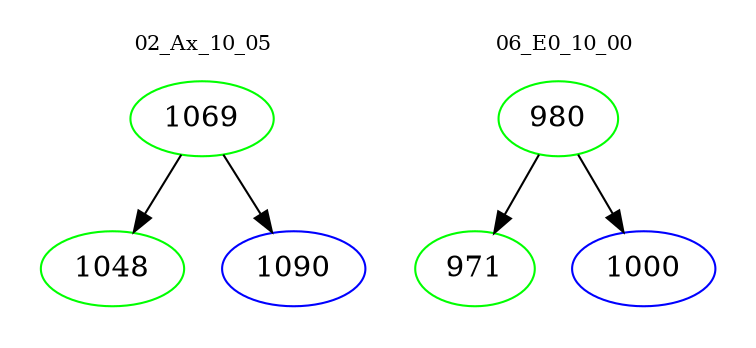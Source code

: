 digraph{
subgraph cluster_0 {
color = white
label = "02_Ax_10_05";
fontsize=10;
T0_1069 [label="1069", color="green"]
T0_1069 -> T0_1048 [color="black"]
T0_1048 [label="1048", color="green"]
T0_1069 -> T0_1090 [color="black"]
T0_1090 [label="1090", color="blue"]
}
subgraph cluster_1 {
color = white
label = "06_E0_10_00";
fontsize=10;
T1_980 [label="980", color="green"]
T1_980 -> T1_971 [color="black"]
T1_971 [label="971", color="green"]
T1_980 -> T1_1000 [color="black"]
T1_1000 [label="1000", color="blue"]
}
}
